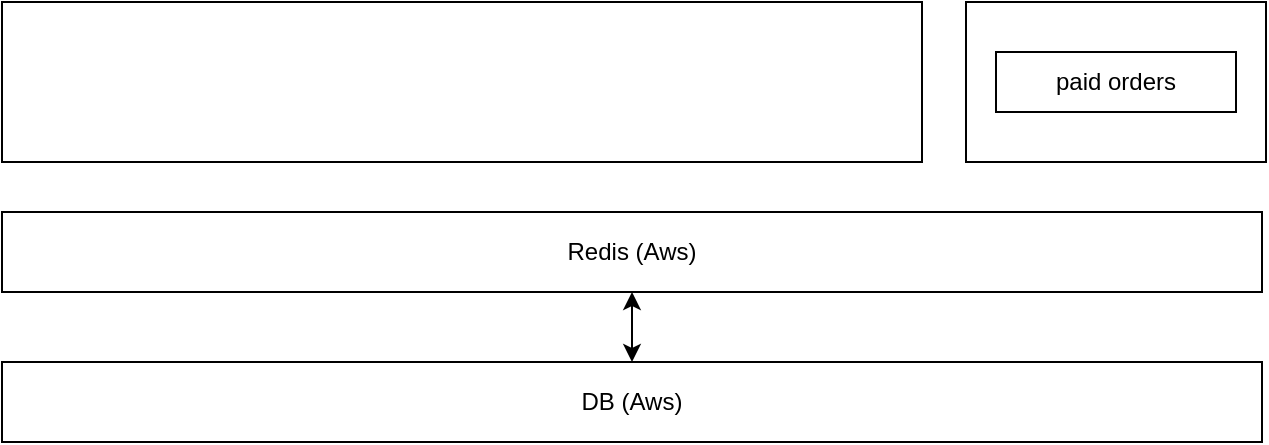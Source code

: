 <mxfile version="14.1.8" type="github"><diagram id="gbyR3BbDIpJ6xn25tHza" name="Page-1"><mxGraphModel dx="1997" dy="1137" grid="1" gridSize="10" guides="1" tooltips="1" connect="1" arrows="1" fold="1" page="1" pageScale="1" pageWidth="827" pageHeight="1169" math="0" shadow="0"><root><mxCell id="0"/><mxCell id="1" parent="0"/><mxCell id="zfAiL8usJquPXQVk5bwJ-2" value="DB (Aws)" style="rounded=0;whiteSpace=wrap;html=1;" vertex="1" parent="1"><mxGeometry x="90" y="660" width="630" height="40" as="geometry"/></mxCell><mxCell id="zfAiL8usJquPXQVk5bwJ-3" value="Redis (Aws)" style="rounded=0;whiteSpace=wrap;html=1;" vertex="1" parent="1"><mxGeometry x="90" y="585" width="630" height="40" as="geometry"/></mxCell><mxCell id="zfAiL8usJquPXQVk5bwJ-10" value="" style="endArrow=classic;startArrow=classic;html=1;entryX=0.5;entryY=0;entryDx=0;entryDy=0;exitX=0.5;exitY=1;exitDx=0;exitDy=0;" edge="1" parent="1" source="zfAiL8usJquPXQVk5bwJ-3" target="zfAiL8usJquPXQVk5bwJ-2"><mxGeometry width="50" height="50" relative="1" as="geometry"><mxPoint x="340" y="510" as="sourcePoint"/><mxPoint x="390" y="460" as="targetPoint"/></mxGeometry></mxCell><mxCell id="zfAiL8usJquPXQVk5bwJ-12" value="" style="rounded=0;whiteSpace=wrap;html=1;" vertex="1" parent="1"><mxGeometry x="572" y="480" width="150" height="80" as="geometry"/></mxCell><mxCell id="zfAiL8usJquPXQVk5bwJ-13" value="paid orders" style="rounded=0;whiteSpace=wrap;html=1;" vertex="1" parent="1"><mxGeometry x="587" y="505" width="120" height="30" as="geometry"/></mxCell><mxCell id="zfAiL8usJquPXQVk5bwJ-16" value="" style="rounded=0;whiteSpace=wrap;html=1;" vertex="1" parent="1"><mxGeometry x="90" y="480" width="460" height="80" as="geometry"/></mxCell></root></mxGraphModel></diagram></mxfile>